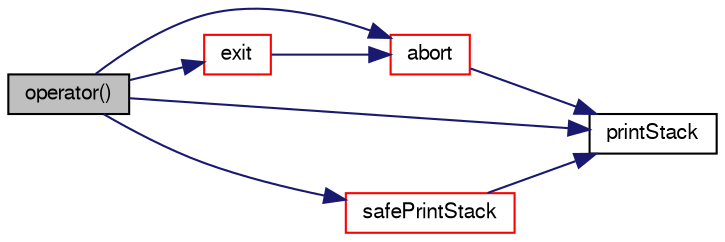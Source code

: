 digraph "operator()"
{
  bgcolor="transparent";
  edge [fontname="FreeSans",fontsize="10",labelfontname="FreeSans",labelfontsize="10"];
  node [fontname="FreeSans",fontsize="10",shape=record];
  rankdir="LR";
  Node206 [label="operator()",height=0.2,width=0.4,color="black", fillcolor="grey75", style="filled", fontcolor="black"];
  Node206 -> Node207 [color="midnightblue",fontsize="10",style="solid",fontname="FreeSans"];
  Node207 [label="abort",height=0.2,width=0.4,color="red",URL="$a26082.html#ac54f53dc342019e8db34f4aa581a5792",tooltip="Abort : used to stop code for fatal errors. "];
  Node207 -> Node230 [color="midnightblue",fontsize="10",style="solid",fontname="FreeSans"];
  Node230 [label="printStack",height=0.2,width=0.4,color="black",URL="$a26082.html#a7fb27e884553ce565d0ea6276a111e0e",tooltip="Helper function to print a stack. "];
  Node206 -> Node250 [color="midnightblue",fontsize="10",style="solid",fontname="FreeSans"];
  Node250 [label="exit",height=0.2,width=0.4,color="red",URL="$a26082.html#a8e05d3ad7f8730ff9a8bab5360fd7854",tooltip="Exit : can be called for any error to exit program. "];
  Node250 -> Node207 [color="midnightblue",fontsize="10",style="solid",fontname="FreeSans"];
  Node206 -> Node230 [color="midnightblue",fontsize="10",style="solid",fontname="FreeSans"];
  Node206 -> Node253 [color="midnightblue",fontsize="10",style="solid",fontname="FreeSans"];
  Node253 [label="safePrintStack",height=0.2,width=0.4,color="red",URL="$a26082.html#aacf3aec29a7125f9519869c3b7b8bfe4",tooltip="Helper function to print a stack (if OpenFOAM IO not yet. "];
  Node253 -> Node230 [color="midnightblue",fontsize="10",style="solid",fontname="FreeSans"];
}
